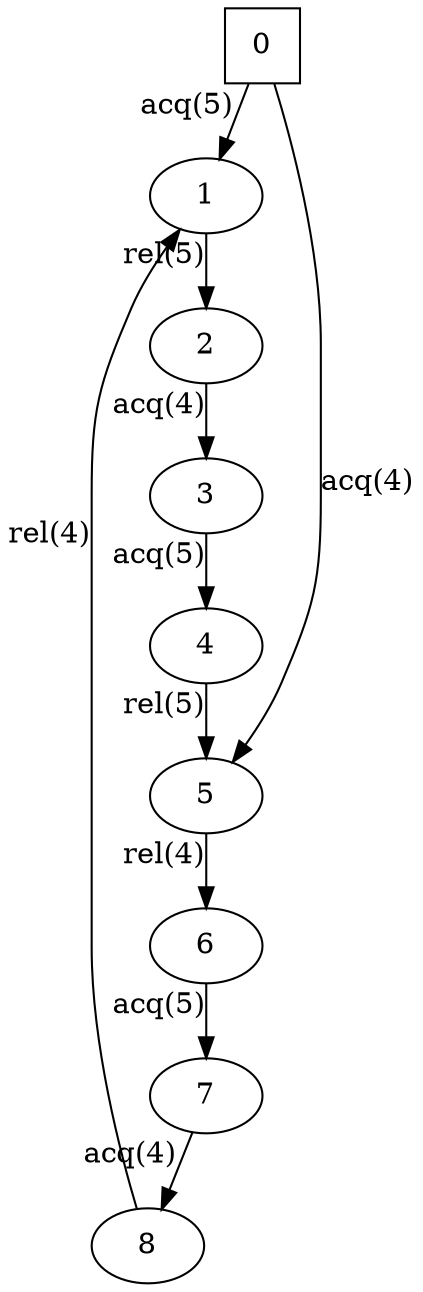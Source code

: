 digraph auto_1{
0[shape=square];
1;
2;
3;
4;
5;
6;
7;
8;
7 -> 8[xlabel="acq(4)"];
4 -> 5[xlabel="rel(5)"];
3 -> 4[xlabel="acq(5)"];
2 -> 3[xlabel="acq(4)"];
1 -> 2[xlabel="rel(5)"];
8 -> 1[xlabel="rel(4)"];
0 -> 1[xlabel="acq(5)"];
0 -> 5[xlabel="acq(4)"];
6 -> 7[xlabel="acq(5)"];
5 -> 6[xlabel="rel(4)"];
}
